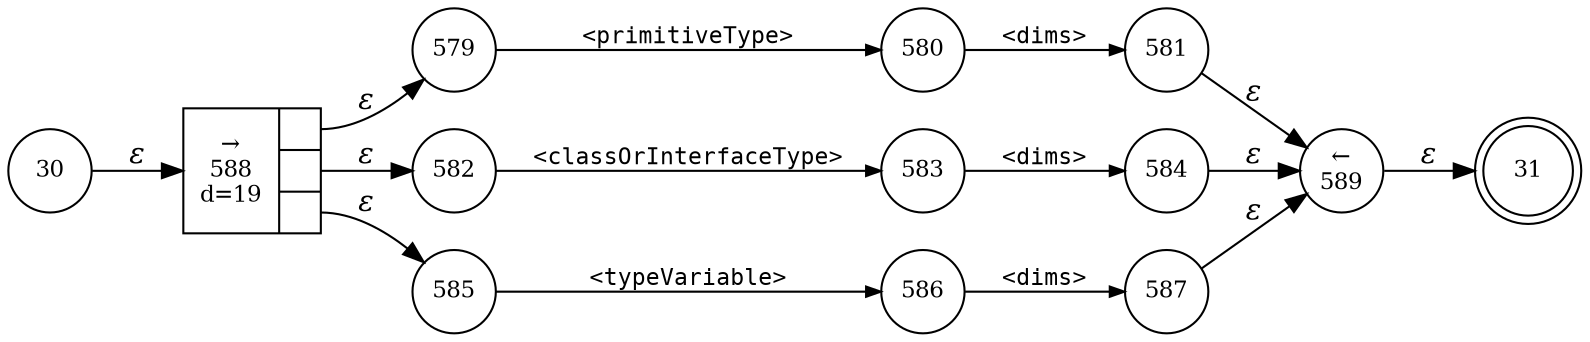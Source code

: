 digraph ATN {
rankdir=LR;
s31[fontsize=11, label="31", shape=doublecircle, fixedsize=true, width=.6];
s579[fontsize=11,label="579", shape=circle, fixedsize=true, width=.55, peripheries=1];
s580[fontsize=11,label="580", shape=circle, fixedsize=true, width=.55, peripheries=1];
s581[fontsize=11,label="581", shape=circle, fixedsize=true, width=.55, peripheries=1];
s582[fontsize=11,label="582", shape=circle, fixedsize=true, width=.55, peripheries=1];
s583[fontsize=11,label="583", shape=circle, fixedsize=true, width=.55, peripheries=1];
s584[fontsize=11,label="584", shape=circle, fixedsize=true, width=.55, peripheries=1];
s585[fontsize=11,label="585", shape=circle, fixedsize=true, width=.55, peripheries=1];
s586[fontsize=11,label="586", shape=circle, fixedsize=true, width=.55, peripheries=1];
s587[fontsize=11,label="587", shape=circle, fixedsize=true, width=.55, peripheries=1];
s588[fontsize=11,label="{&rarr;\n588\nd=19|{<p0>|<p1>|<p2>}}", shape=record, fixedsize=false, peripheries=1];
s589[fontsize=11,label="&larr;\n589", shape=circle, fixedsize=true, width=.55, peripheries=1];
s30[fontsize=11,label="30", shape=circle, fixedsize=true, width=.55, peripheries=1];
s30 -> s588 [fontname="Times-Italic", label="&epsilon;"];
s588:p0 -> s579 [fontname="Times-Italic", label="&epsilon;"];
s588:p1 -> s582 [fontname="Times-Italic", label="&epsilon;"];
s588:p2 -> s585 [fontname="Times-Italic", label="&epsilon;"];
s579 -> s580 [fontsize=11, fontname="Courier", arrowsize=.7, label = "<primitiveType>", arrowhead = normal];
s582 -> s583 [fontsize=11, fontname="Courier", arrowsize=.7, label = "<classOrInterfaceType>", arrowhead = normal];
s585 -> s586 [fontsize=11, fontname="Courier", arrowsize=.7, label = "<typeVariable>", arrowhead = normal];
s580 -> s581 [fontsize=11, fontname="Courier", arrowsize=.7, label = "<dims>", arrowhead = normal];
s583 -> s584 [fontsize=11, fontname="Courier", arrowsize=.7, label = "<dims>", arrowhead = normal];
s586 -> s587 [fontsize=11, fontname="Courier", arrowsize=.7, label = "<dims>", arrowhead = normal];
s581 -> s589 [fontname="Times-Italic", label="&epsilon;"];
s584 -> s589 [fontname="Times-Italic", label="&epsilon;"];
s587 -> s589 [fontname="Times-Italic", label="&epsilon;"];
s589 -> s31 [fontname="Times-Italic", label="&epsilon;"];
}